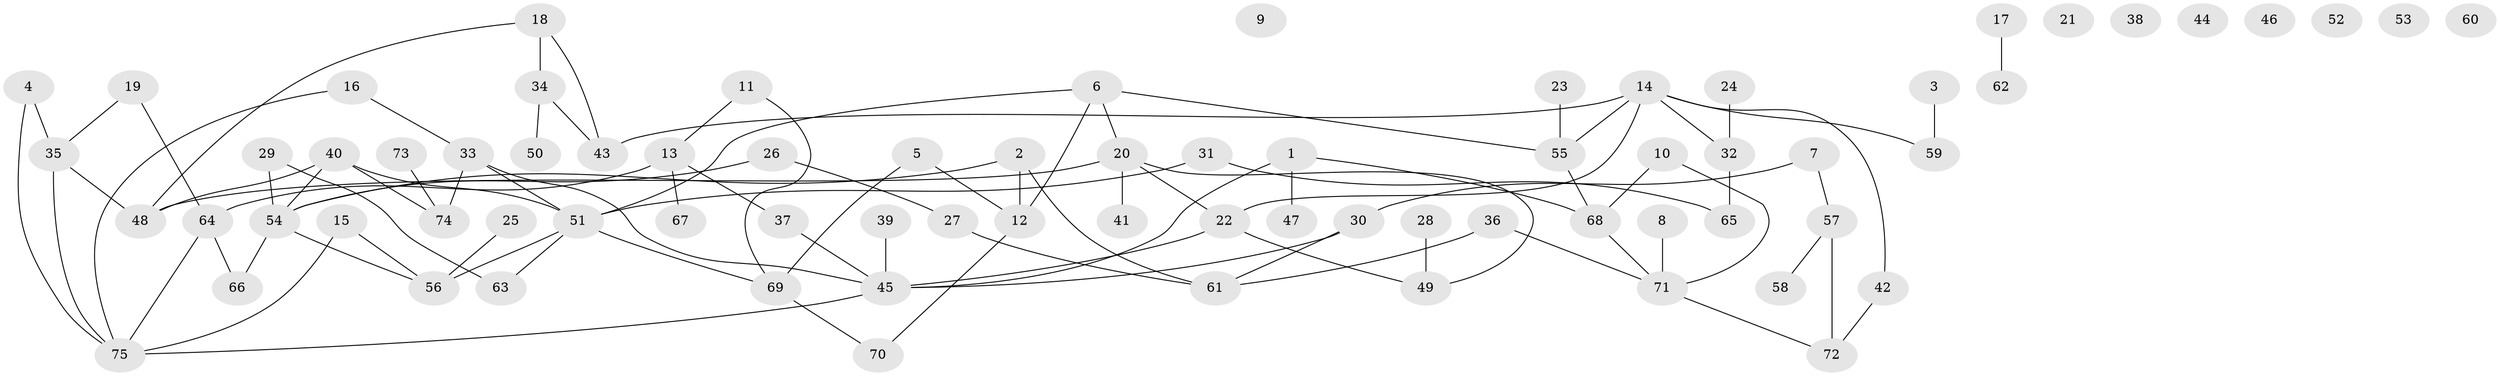 // coarse degree distribution, {6: 0.02702702702702703, 3: 0.08108108108108109, 1: 0.21621621621621623, 2: 0.16216216216216217, 9: 0.02702702702702703, 4: 0.13513513513513514, 0: 0.24324324324324326, 7: 0.05405405405405406, 8: 0.02702702702702703, 10: 0.02702702702702703}
// Generated by graph-tools (version 1.1) at 2025/16/03/04/25 18:16:36]
// undirected, 75 vertices, 93 edges
graph export_dot {
graph [start="1"]
  node [color=gray90,style=filled];
  1;
  2;
  3;
  4;
  5;
  6;
  7;
  8;
  9;
  10;
  11;
  12;
  13;
  14;
  15;
  16;
  17;
  18;
  19;
  20;
  21;
  22;
  23;
  24;
  25;
  26;
  27;
  28;
  29;
  30;
  31;
  32;
  33;
  34;
  35;
  36;
  37;
  38;
  39;
  40;
  41;
  42;
  43;
  44;
  45;
  46;
  47;
  48;
  49;
  50;
  51;
  52;
  53;
  54;
  55;
  56;
  57;
  58;
  59;
  60;
  61;
  62;
  63;
  64;
  65;
  66;
  67;
  68;
  69;
  70;
  71;
  72;
  73;
  74;
  75;
  1 -- 45;
  1 -- 47;
  1 -- 68;
  2 -- 12;
  2 -- 54;
  2 -- 61;
  3 -- 59;
  4 -- 35;
  4 -- 75;
  5 -- 12;
  5 -- 69;
  6 -- 12;
  6 -- 20;
  6 -- 51;
  6 -- 55;
  7 -- 30;
  7 -- 57;
  8 -- 71;
  10 -- 68;
  10 -- 71;
  11 -- 13;
  11 -- 69;
  12 -- 70;
  13 -- 37;
  13 -- 64;
  13 -- 67;
  14 -- 22;
  14 -- 32;
  14 -- 42;
  14 -- 43;
  14 -- 55;
  14 -- 59;
  15 -- 56;
  15 -- 75;
  16 -- 33;
  16 -- 75;
  17 -- 62;
  18 -- 34;
  18 -- 43;
  18 -- 48;
  19 -- 35;
  19 -- 64;
  20 -- 22;
  20 -- 41;
  20 -- 48;
  20 -- 49;
  22 -- 45;
  22 -- 49;
  23 -- 55;
  24 -- 32;
  25 -- 56;
  26 -- 27;
  26 -- 54;
  27 -- 61;
  28 -- 49;
  29 -- 54;
  29 -- 63;
  30 -- 45;
  30 -- 61;
  31 -- 51;
  31 -- 65;
  32 -- 65;
  33 -- 45;
  33 -- 51;
  33 -- 74;
  34 -- 43;
  34 -- 50;
  35 -- 48;
  35 -- 75;
  36 -- 61;
  36 -- 71;
  37 -- 45;
  39 -- 45;
  40 -- 48;
  40 -- 51;
  40 -- 54;
  40 -- 74;
  42 -- 72;
  45 -- 75;
  51 -- 56;
  51 -- 63;
  51 -- 69;
  54 -- 56;
  54 -- 66;
  55 -- 68;
  57 -- 58;
  57 -- 72;
  64 -- 66;
  64 -- 75;
  68 -- 71;
  69 -- 70;
  71 -- 72;
  73 -- 74;
}
